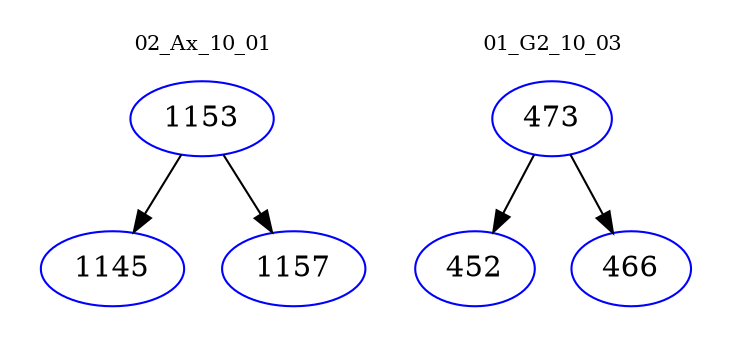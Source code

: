 digraph{
subgraph cluster_0 {
color = white
label = "02_Ax_10_01";
fontsize=10;
T0_1153 [label="1153", color="blue"]
T0_1153 -> T0_1145 [color="black"]
T0_1145 [label="1145", color="blue"]
T0_1153 -> T0_1157 [color="black"]
T0_1157 [label="1157", color="blue"]
}
subgraph cluster_1 {
color = white
label = "01_G2_10_03";
fontsize=10;
T1_473 [label="473", color="blue"]
T1_473 -> T1_452 [color="black"]
T1_452 [label="452", color="blue"]
T1_473 -> T1_466 [color="black"]
T1_466 [label="466", color="blue"]
}
}
